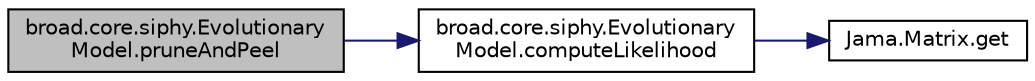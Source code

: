 digraph "broad.core.siphy.EvolutionaryModel.pruneAndPeel"
{
  edge [fontname="Helvetica",fontsize="10",labelfontname="Helvetica",labelfontsize="10"];
  node [fontname="Helvetica",fontsize="10",shape=record];
  rankdir="LR";
  Node1 [label="broad.core.siphy.Evolutionary\lModel.pruneAndPeel",height=0.2,width=0.4,color="black", fillcolor="grey75", style="filled" fontcolor="black"];
  Node1 -> Node2 [color="midnightblue",fontsize="10",style="solid"];
  Node2 [label="broad.core.siphy.Evolutionary\lModel.computeLikelihood",height=0.2,width=0.4,color="black", fillcolor="white", style="filled",URL="$classbroad_1_1core_1_1siphy_1_1_evolutionary_model.html#af0505fba93f6d822b09fd631b78bfadf"];
  Node2 -> Node3 [color="midnightblue",fontsize="10",style="solid"];
  Node3 [label="Jama.Matrix.get",height=0.2,width=0.4,color="black", fillcolor="white", style="filled",URL="$class_jama_1_1_matrix.html#a4570cadbd1f4ccf87e21ecbcfe5f471f"];
}
